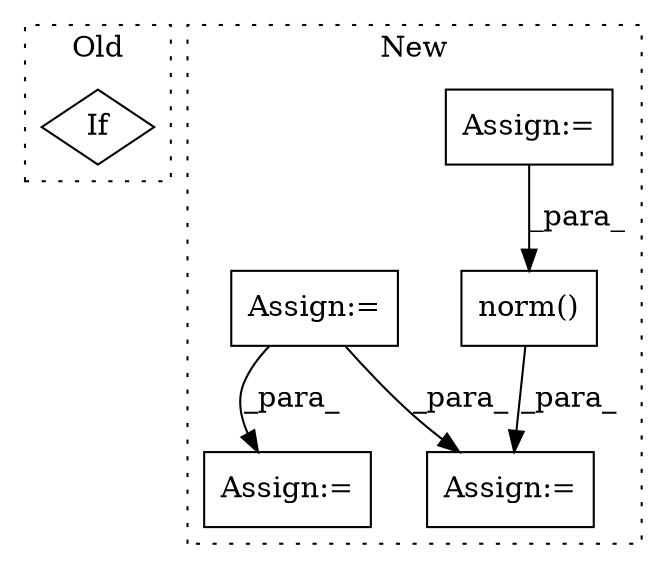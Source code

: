 digraph G {
subgraph cluster0 {
1 [label="If" a="96" s="12087" l="3" shape="diamond"];
label = "Old";
style="dotted";
}
subgraph cluster1 {
2 [label="norm()" a="75" s="12309,12334" l="15,1" shape="box"];
3 [label="Assign:=" a="68" s="12305" l="4" shape="box"];
4 [label="Assign:=" a="68" s="12192" l="3" shape="box"];
5 [label="Assign:=" a="68" s="12238" l="3" shape="box"];
6 [label="Assign:=" a="68" s="12384" l="3" shape="box"];
label = "New";
style="dotted";
}
2 -> 3 [label="_para_"];
4 -> 2 [label="_para_"];
5 -> 6 [label="_para_"];
5 -> 3 [label="_para_"];
}